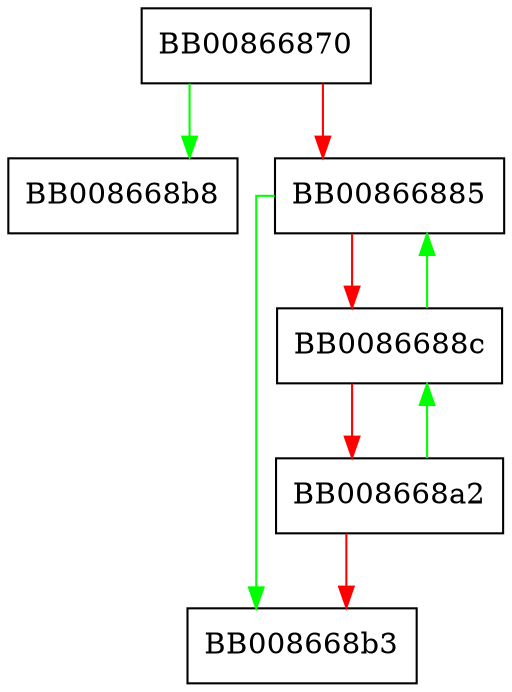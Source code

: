 digraph __hash_string {
  node [shape="box"];
  graph [splines=ortho];
  BB00866870 -> BB008668b8 [color="green"];
  BB00866870 -> BB00866885 [color="red"];
  BB00866885 -> BB008668b3 [color="green"];
  BB00866885 -> BB0086688c [color="red"];
  BB0086688c -> BB00866885 [color="green"];
  BB0086688c -> BB008668a2 [color="red"];
  BB008668a2 -> BB0086688c [color="green"];
  BB008668a2 -> BB008668b3 [color="red"];
}